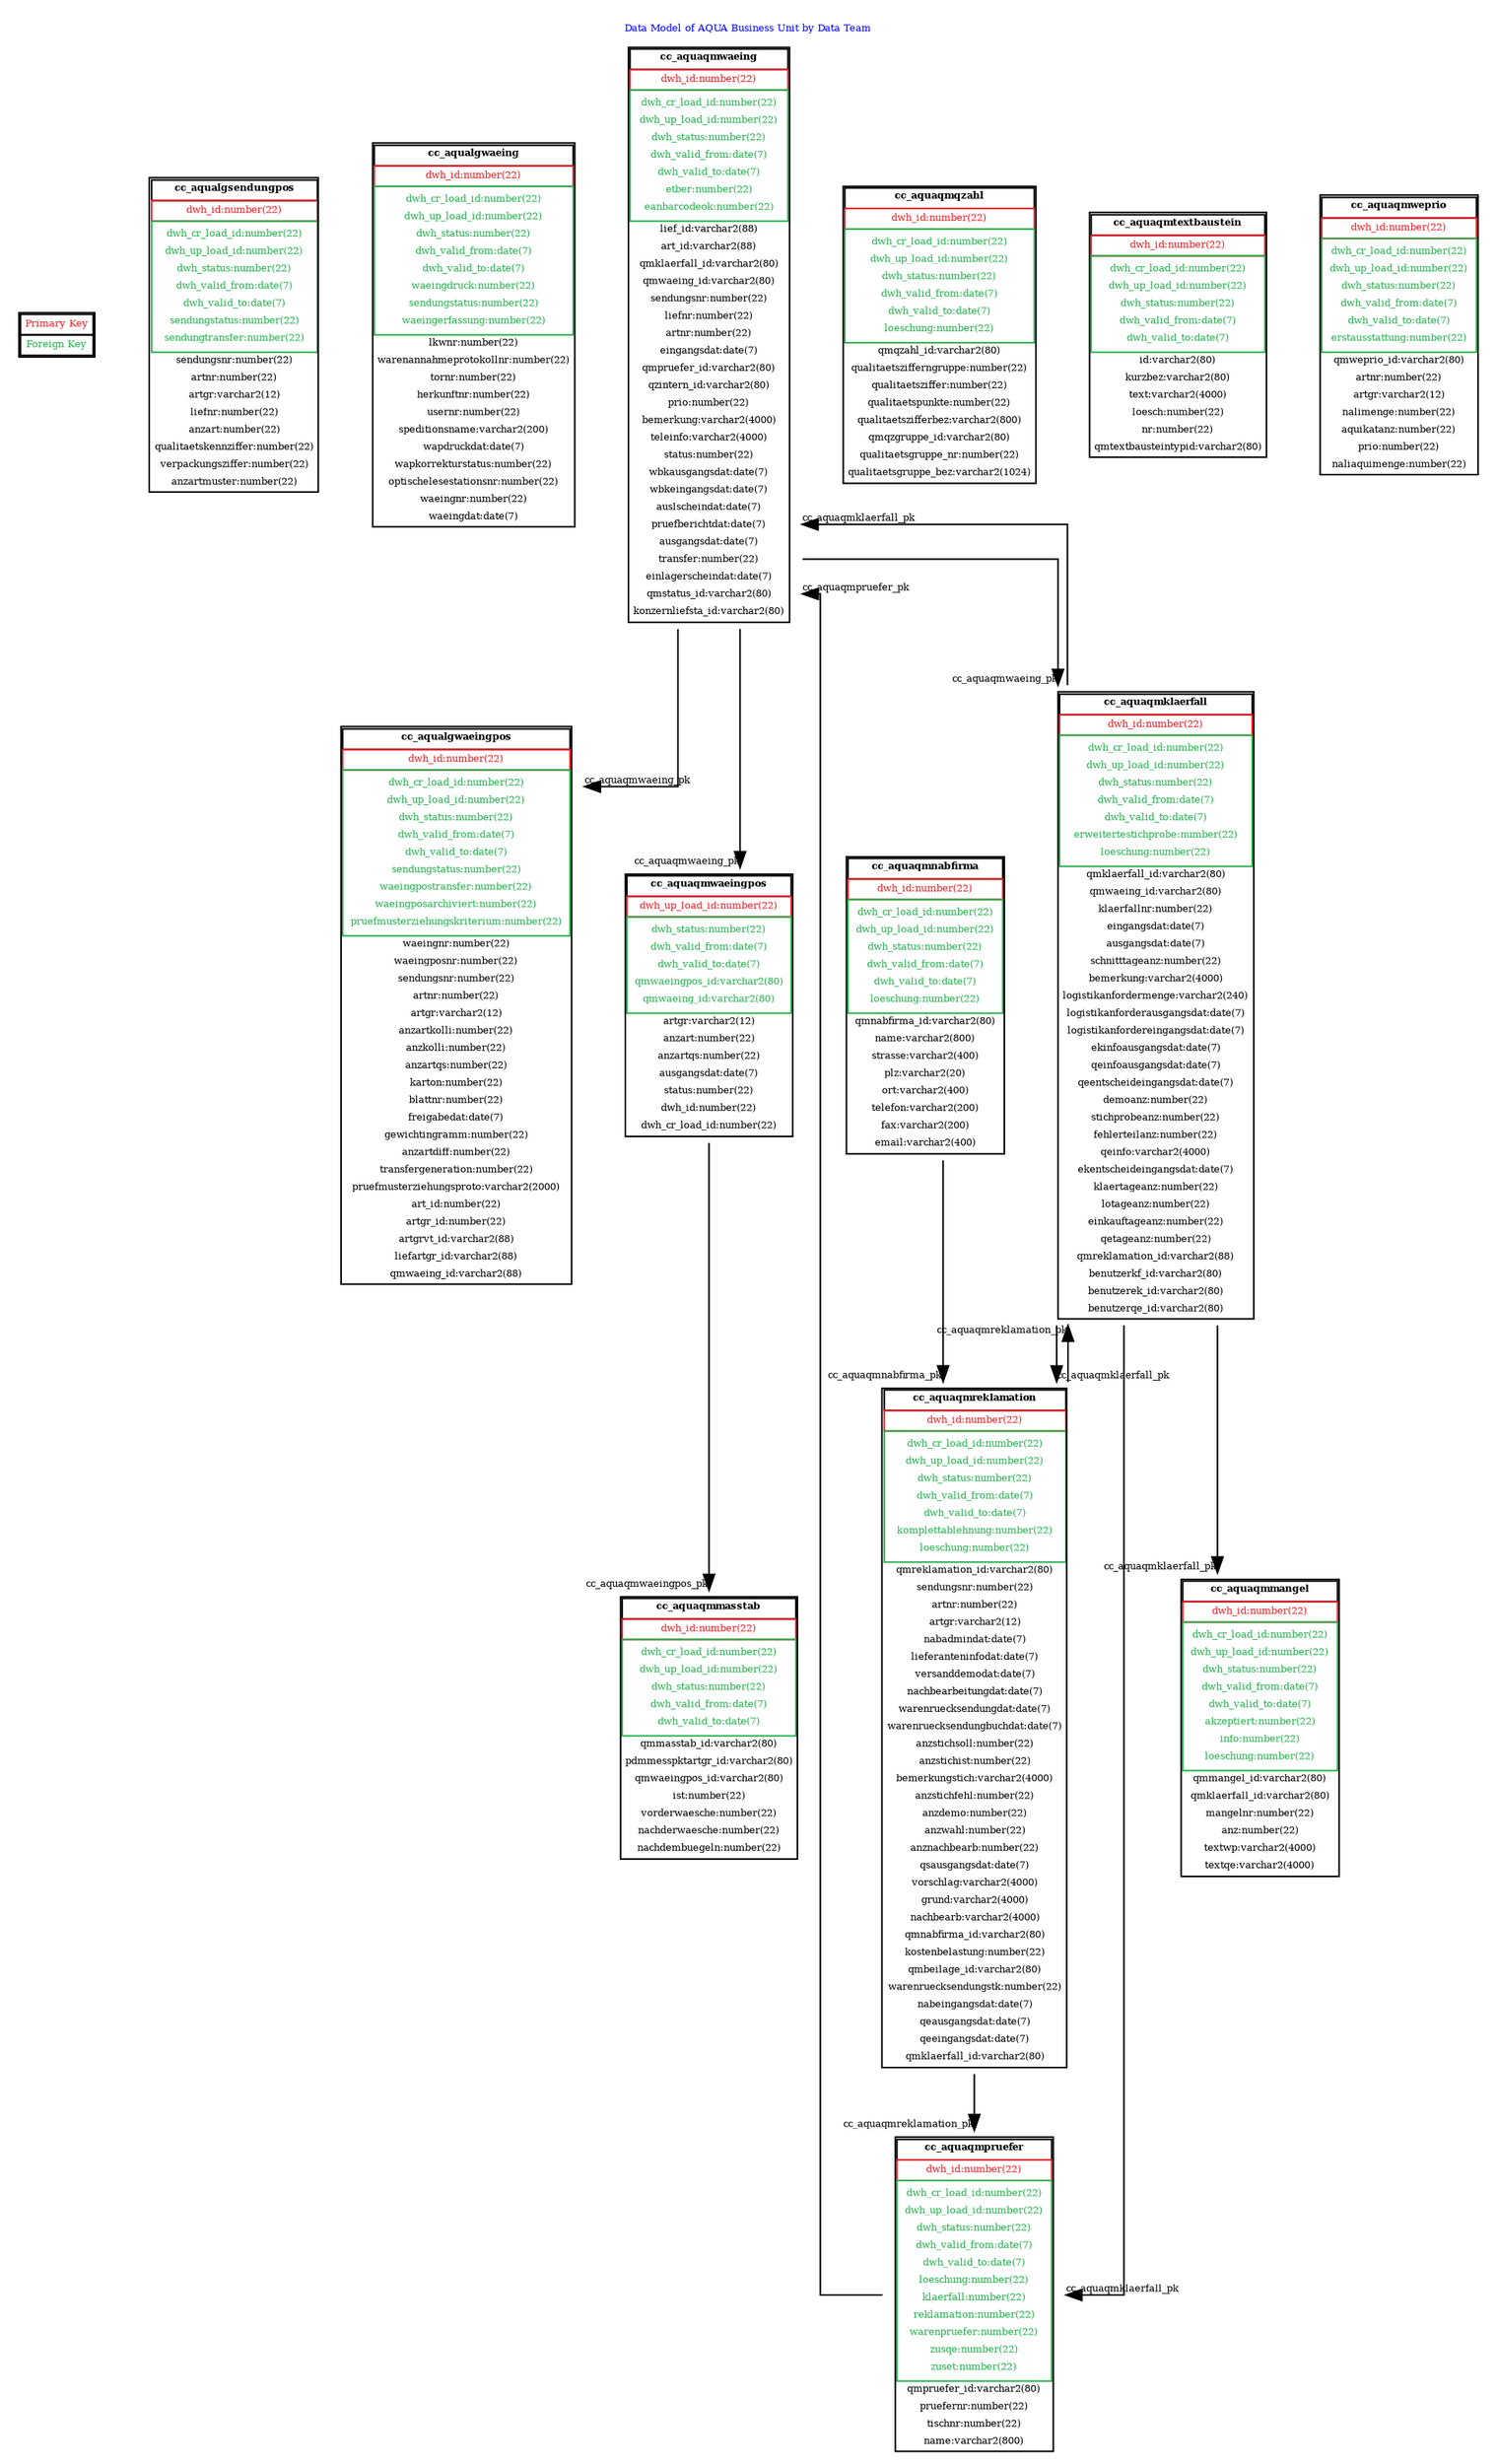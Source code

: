 digraph AQUABUSINESSUNIT4 {
	rankdir=TB splines=ortho
	labelloc=t
	label="\nData Model of AQUA Business Unit by Data Team"
	fontsize=6
	fontcolor=blue
	Legend [label=<<TABLE BORDER="1" CELLBORDER="1" CELLSPACING="0" CELLPADDING="2">
                        <TR><TD><FONT POINT-SIZE="6" COLOR="#ED1C24">Primary Key</FONT></TD></TR>
                        <TR><TD><FONT POINT-SIZE="6" COLOR="#22B14C">Foreign Key</FONT></TD></TR>
                      </TABLE>> shape=plaintext]
	cc_aqualgsendungpos [label=<<TABLE BORDER="1" CELLBORDER="1" CELLSPACING="0" CELLPADDING="2">
                    <TR><TD COLSPAN="2"><FONT POINT-SIZE="6"><B>cc_aqualgsendungpos</B></FONT></TD></TR>
                    <TR><TD COLSPAN="2" COLOR="#ED1C24"><FONT POINT-SIZE="6" COLOR="#ED1C24">dwh_id:number(22)</FONT></TD></TR>
                    <TR><TD COLSPAN="2" BORDER="1" COLOR="#22B14C"><TABLE BORDER="0" CELLBORDER="0" CELLSPACING="0"><TR><TD COLSPAN="2" BORDER="0"><FONT POINT-SIZE="6" COLOR="#22B14C">dwh_cr_load_id:number(22)</FONT></TD></TR><TR><TD COLSPAN="2" BORDER="0"><FONT POINT-SIZE="6" COLOR="#22B14C">dwh_up_load_id:number(22)</FONT></TD></TR><TR><TD COLSPAN="2" BORDER="0"><FONT POINT-SIZE="6" COLOR="#22B14C">dwh_status:number(22)</FONT></TD></TR><TR><TD COLSPAN="2" BORDER="0"><FONT POINT-SIZE="6" COLOR="#22B14C">dwh_valid_from:date(7)</FONT></TD></TR><TR><TD COLSPAN="2" BORDER="0"><FONT POINT-SIZE="6" COLOR="#22B14C">dwh_valid_to:date(7)</FONT></TD></TR><TR><TD COLSPAN="2" BORDER="0"><FONT POINT-SIZE="6" COLOR="#22B14C">sendungstatus:number(22)</FONT></TD></TR><TR><TD COLSPAN="2" BORDER="0"><FONT POINT-SIZE="6" COLOR="#22B14C">sendungtransfer:number(22)</FONT></TD></TR></TABLE></TD></TR><TR><TD COLSPAN="2" BORDER="0"><FONT POINT-SIZE="6">sendungsnr:number(22)</FONT></TD></TR><TR><TD COLSPAN="2" BORDER="0"><FONT POINT-SIZE="6">artnr:number(22)</FONT></TD></TR><TR><TD COLSPAN="2" BORDER="0"><FONT POINT-SIZE="6">artgr:varchar2(12)</FONT></TD></TR><TR><TD COLSPAN="2" BORDER="0"><FONT POINT-SIZE="6">liefnr:number(22)</FONT></TD></TR><TR><TD COLSPAN="2" BORDER="0"><FONT POINT-SIZE="6">anzart:number(22)</FONT></TD></TR><TR><TD COLSPAN="2" BORDER="0"><FONT POINT-SIZE="6">qualitaetskennziffer:number(22)</FONT></TD></TR><TR><TD COLSPAN="2" BORDER="0"><FONT POINT-SIZE="6">verpackungsziffer:number(22)</FONT></TD></TR><TR><TD COLSPAN="2" BORDER="0"><FONT POINT-SIZE="6">anzartmuster:number(22)</FONT></TD></TR></TABLE>> shape=plaintext]
	cc_aqualgwaeing [label=<<TABLE BORDER="1" CELLBORDER="1" CELLSPACING="0" CELLPADDING="2">
                    <TR><TD COLSPAN="2"><FONT POINT-SIZE="6"><B>cc_aqualgwaeing</B></FONT></TD></TR>
                    <TR><TD COLSPAN="2" COLOR="#ED1C24"><FONT POINT-SIZE="6" COLOR="#ED1C24">dwh_id:number(22)</FONT></TD></TR>
                    <TR><TD COLSPAN="2" BORDER="1" COLOR="#22B14C"><TABLE BORDER="0" CELLBORDER="0" CELLSPACING="0"><TR><TD COLSPAN="2" BORDER="0"><FONT POINT-SIZE="6" COLOR="#22B14C">dwh_cr_load_id:number(22)</FONT></TD></TR><TR><TD COLSPAN="2" BORDER="0"><FONT POINT-SIZE="6" COLOR="#22B14C">dwh_up_load_id:number(22)</FONT></TD></TR><TR><TD COLSPAN="2" BORDER="0"><FONT POINT-SIZE="6" COLOR="#22B14C">dwh_status:number(22)</FONT></TD></TR><TR><TD COLSPAN="2" BORDER="0"><FONT POINT-SIZE="6" COLOR="#22B14C">dwh_valid_from:date(7)</FONT></TD></TR><TR><TD COLSPAN="2" BORDER="0"><FONT POINT-SIZE="6" COLOR="#22B14C">dwh_valid_to:date(7)</FONT></TD></TR><TR><TD COLSPAN="2" BORDER="0"><FONT POINT-SIZE="6" COLOR="#22B14C">waeingdruck:number(22)</FONT></TD></TR><TR><TD COLSPAN="2" BORDER="0"><FONT POINT-SIZE="6" COLOR="#22B14C">sendungstatus:number(22)</FONT></TD></TR><TR><TD COLSPAN="2" BORDER="0"><FONT POINT-SIZE="6" COLOR="#22B14C">waeingerfassung:number(22)</FONT></TD></TR></TABLE></TD></TR><TR><TD COLSPAN="2" BORDER="0"><FONT POINT-SIZE="6">lkwnr:number(22)</FONT></TD></TR><TR><TD COLSPAN="2" BORDER="0"><FONT POINT-SIZE="6">warenannahmeprotokollnr:number(22)</FONT></TD></TR><TR><TD COLSPAN="2" BORDER="0"><FONT POINT-SIZE="6">tornr:number(22)</FONT></TD></TR><TR><TD COLSPAN="2" BORDER="0"><FONT POINT-SIZE="6">herkunftnr:number(22)</FONT></TD></TR><TR><TD COLSPAN="2" BORDER="0"><FONT POINT-SIZE="6">usernr:number(22)</FONT></TD></TR><TR><TD COLSPAN="2" BORDER="0"><FONT POINT-SIZE="6">speditionsname:varchar2(200)</FONT></TD></TR><TR><TD COLSPAN="2" BORDER="0"><FONT POINT-SIZE="6">wapdruckdat:date(7)</FONT></TD></TR><TR><TD COLSPAN="2" BORDER="0"><FONT POINT-SIZE="6">wapkorrekturstatus:number(22)</FONT></TD></TR><TR><TD COLSPAN="2" BORDER="0"><FONT POINT-SIZE="6">optischelesestationsnr:number(22)</FONT></TD></TR><TR><TD COLSPAN="2" BORDER="0"><FONT POINT-SIZE="6">waeingnr:number(22)</FONT></TD></TR><TR><TD COLSPAN="2" BORDER="0"><FONT POINT-SIZE="6">waeingdat:date(7)</FONT></TD></TR></TABLE>> shape=plaintext]
	cc_aqualgwaeingpos [label=<<TABLE BORDER="1" CELLBORDER="1" CELLSPACING="0" CELLPADDING="2">
                    <TR><TD COLSPAN="2"><FONT POINT-SIZE="6"><B>cc_aqualgwaeingpos</B></FONT></TD></TR>
                    <TR><TD COLSPAN="2" COLOR="#ED1C24"><FONT POINT-SIZE="6" COLOR="#ED1C24">dwh_id:number(22)</FONT></TD></TR>
                    <TR><TD COLSPAN="2" BORDER="1" COLOR="#22B14C"><TABLE BORDER="0" CELLBORDER="0" CELLSPACING="0"><TR><TD COLSPAN="2" BORDER="0"><FONT POINT-SIZE="6" COLOR="#22B14C">dwh_cr_load_id:number(22)</FONT></TD></TR><TR><TD COLSPAN="2" BORDER="0"><FONT POINT-SIZE="6" COLOR="#22B14C">dwh_up_load_id:number(22)</FONT></TD></TR><TR><TD COLSPAN="2" BORDER="0"><FONT POINT-SIZE="6" COLOR="#22B14C">dwh_status:number(22)</FONT></TD></TR><TR><TD COLSPAN="2" BORDER="0"><FONT POINT-SIZE="6" COLOR="#22B14C">dwh_valid_from:date(7)</FONT></TD></TR><TR><TD COLSPAN="2" BORDER="0"><FONT POINT-SIZE="6" COLOR="#22B14C">dwh_valid_to:date(7)</FONT></TD></TR><TR><TD COLSPAN="2" BORDER="0"><FONT POINT-SIZE="6" COLOR="#22B14C">sendungstatus:number(22)</FONT></TD></TR><TR><TD COLSPAN="2" BORDER="0"><FONT POINT-SIZE="6" COLOR="#22B14C">waeingpostransfer:number(22)</FONT></TD></TR><TR><TD COLSPAN="2" BORDER="0"><FONT POINT-SIZE="6" COLOR="#22B14C">waeingposarchiviert:number(22)</FONT></TD></TR><TR><TD COLSPAN="2" BORDER="0"><FONT POINT-SIZE="6" COLOR="#22B14C">pruefmusterziehungskriterium:number(22)</FONT></TD></TR></TABLE></TD></TR><TR><TD COLSPAN="2" BORDER="0"><FONT POINT-SIZE="6">waeingnr:number(22)</FONT></TD></TR><TR><TD COLSPAN="2" BORDER="0"><FONT POINT-SIZE="6">waeingposnr:number(22)</FONT></TD></TR><TR><TD COLSPAN="2" BORDER="0"><FONT POINT-SIZE="6">sendungsnr:number(22)</FONT></TD></TR><TR><TD COLSPAN="2" BORDER="0"><FONT POINT-SIZE="6">artnr:number(22)</FONT></TD></TR><TR><TD COLSPAN="2" BORDER="0"><FONT POINT-SIZE="6">artgr:varchar2(12)</FONT></TD></TR><TR><TD COLSPAN="2" BORDER="0"><FONT POINT-SIZE="6">anzartkolli:number(22)</FONT></TD></TR><TR><TD COLSPAN="2" BORDER="0"><FONT POINT-SIZE="6">anzkolli:number(22)</FONT></TD></TR><TR><TD COLSPAN="2" BORDER="0"><FONT POINT-SIZE="6">anzartqs:number(22)</FONT></TD></TR><TR><TD COLSPAN="2" BORDER="0"><FONT POINT-SIZE="6">karton:number(22)</FONT></TD></TR><TR><TD COLSPAN="2" BORDER="0"><FONT POINT-SIZE="6">blattnr:number(22)</FONT></TD></TR><TR><TD COLSPAN="2" BORDER="0"><FONT POINT-SIZE="6">freigabedat:date(7)</FONT></TD></TR><TR><TD COLSPAN="2" BORDER="0"><FONT POINT-SIZE="6">gewichtingramm:number(22)</FONT></TD></TR><TR><TD COLSPAN="2" BORDER="0"><FONT POINT-SIZE="6">anzartdiff:number(22)</FONT></TD></TR><TR><TD COLSPAN="2" BORDER="0"><FONT POINT-SIZE="6">transfergeneration:number(22)</FONT></TD></TR><TR><TD COLSPAN="2" BORDER="0"><FONT POINT-SIZE="6">pruefmusterziehungsproto:varchar2(2000)</FONT></TD></TR><TR><TD COLSPAN="2" BORDER="0"><FONT POINT-SIZE="6">art_id:number(22)</FONT></TD></TR><TR><TD COLSPAN="2" BORDER="0"><FONT POINT-SIZE="6">artgr_id:number(22)</FONT></TD></TR><TR><TD COLSPAN="2" BORDER="0"><FONT POINT-SIZE="6">artgrvt_id:varchar2(88)</FONT></TD></TR><TR><TD COLSPAN="2" BORDER="0"><FONT POINT-SIZE="6">liefartgr_id:varchar2(88)</FONT></TD></TR><TR><TD COLSPAN="2" BORDER="0"><FONT POINT-SIZE="6">qmwaeing_id:varchar2(88)</FONT></TD></TR></TABLE>> shape=plaintext]
	cc_aquaqmklaerfall [label=<<TABLE BORDER="1" CELLBORDER="1" CELLSPACING="0" CELLPADDING="2">
                    <TR><TD COLSPAN="2"><FONT POINT-SIZE="6"><B>cc_aquaqmklaerfall</B></FONT></TD></TR>
                    <TR><TD COLSPAN="2" COLOR="#ED1C24"><FONT POINT-SIZE="6" COLOR="#ED1C24">dwh_id:number(22)</FONT></TD></TR>
                    <TR><TD COLSPAN="2" BORDER="1" COLOR="#22B14C"><TABLE BORDER="0" CELLBORDER="0" CELLSPACING="0"><TR><TD COLSPAN="2" BORDER="0"><FONT POINT-SIZE="6" COLOR="#22B14C">dwh_cr_load_id:number(22)</FONT></TD></TR><TR><TD COLSPAN="2" BORDER="0"><FONT POINT-SIZE="6" COLOR="#22B14C">dwh_up_load_id:number(22)</FONT></TD></TR><TR><TD COLSPAN="2" BORDER="0"><FONT POINT-SIZE="6" COLOR="#22B14C">dwh_status:number(22)</FONT></TD></TR><TR><TD COLSPAN="2" BORDER="0"><FONT POINT-SIZE="6" COLOR="#22B14C">dwh_valid_from:date(7)</FONT></TD></TR><TR><TD COLSPAN="2" BORDER="0"><FONT POINT-SIZE="6" COLOR="#22B14C">dwh_valid_to:date(7)</FONT></TD></TR><TR><TD COLSPAN="2" BORDER="0"><FONT POINT-SIZE="6" COLOR="#22B14C">erweitertestichprobe:number(22)</FONT></TD></TR><TR><TD COLSPAN="2" BORDER="0"><FONT POINT-SIZE="6" COLOR="#22B14C">loeschung:number(22)</FONT></TD></TR></TABLE></TD></TR><TR><TD COLSPAN="2" BORDER="0"><FONT POINT-SIZE="6">qmklaerfall_id:varchar2(80)</FONT></TD></TR><TR><TD COLSPAN="2" BORDER="0"><FONT POINT-SIZE="6">qmwaeing_id:varchar2(80)</FONT></TD></TR><TR><TD COLSPAN="2" BORDER="0"><FONT POINT-SIZE="6">klaerfallnr:number(22)</FONT></TD></TR><TR><TD COLSPAN="2" BORDER="0"><FONT POINT-SIZE="6">eingangsdat:date(7)</FONT></TD></TR><TR><TD COLSPAN="2" BORDER="0"><FONT POINT-SIZE="6">ausgangsdat:date(7)</FONT></TD></TR><TR><TD COLSPAN="2" BORDER="0"><FONT POINT-SIZE="6">schnitttageanz:number(22)</FONT></TD></TR><TR><TD COLSPAN="2" BORDER="0"><FONT POINT-SIZE="6">bemerkung:varchar2(4000)</FONT></TD></TR><TR><TD COLSPAN="2" BORDER="0"><FONT POINT-SIZE="6">logistikanfordermenge:varchar2(240)</FONT></TD></TR><TR><TD COLSPAN="2" BORDER="0"><FONT POINT-SIZE="6">logistikanforderausgangsdat:date(7)</FONT></TD></TR><TR><TD COLSPAN="2" BORDER="0"><FONT POINT-SIZE="6">logistikanfordereingangsdat:date(7)</FONT></TD></TR><TR><TD COLSPAN="2" BORDER="0"><FONT POINT-SIZE="6">ekinfoausgangsdat:date(7)</FONT></TD></TR><TR><TD COLSPAN="2" BORDER="0"><FONT POINT-SIZE="6">qeinfoausgangsdat:date(7)</FONT></TD></TR><TR><TD COLSPAN="2" BORDER="0"><FONT POINT-SIZE="6">qeentscheideingangsdat:date(7)</FONT></TD></TR><TR><TD COLSPAN="2" BORDER="0"><FONT POINT-SIZE="6">demoanz:number(22)</FONT></TD></TR><TR><TD COLSPAN="2" BORDER="0"><FONT POINT-SIZE="6">stichprobeanz:number(22)</FONT></TD></TR><TR><TD COLSPAN="2" BORDER="0"><FONT POINT-SIZE="6">fehlerteilanz:number(22)</FONT></TD></TR><TR><TD COLSPAN="2" BORDER="0"><FONT POINT-SIZE="6">qeinfo:varchar2(4000)</FONT></TD></TR><TR><TD COLSPAN="2" BORDER="0"><FONT POINT-SIZE="6">ekentscheideingangsdat:date(7)</FONT></TD></TR><TR><TD COLSPAN="2" BORDER="0"><FONT POINT-SIZE="6">klaertageanz:number(22)</FONT></TD></TR><TR><TD COLSPAN="2" BORDER="0"><FONT POINT-SIZE="6">lotageanz:number(22)</FONT></TD></TR><TR><TD COLSPAN="2" BORDER="0"><FONT POINT-SIZE="6">einkauftageanz:number(22)</FONT></TD></TR><TR><TD COLSPAN="2" BORDER="0"><FONT POINT-SIZE="6">qetageanz:number(22)</FONT></TD></TR><TR><TD COLSPAN="2" BORDER="0"><FONT POINT-SIZE="6">qmreklamation_id:varchar2(88)</FONT></TD></TR><TR><TD COLSPAN="2" BORDER="0"><FONT POINT-SIZE="6">benutzerkf_id:varchar2(80)</FONT></TD></TR><TR><TD COLSPAN="2" BORDER="0"><FONT POINT-SIZE="6">benutzerek_id:varchar2(80)</FONT></TD></TR><TR><TD COLSPAN="2" BORDER="0"><FONT POINT-SIZE="6">benutzerqe_id:varchar2(80)</FONT></TD></TR></TABLE>> shape=plaintext]
	cc_aquaqmmangel [label=<<TABLE BORDER="1" CELLBORDER="1" CELLSPACING="0" CELLPADDING="2">
                    <TR><TD COLSPAN="2"><FONT POINT-SIZE="6"><B>cc_aquaqmmangel</B></FONT></TD></TR>
                    <TR><TD COLSPAN="2" COLOR="#ED1C24"><FONT POINT-SIZE="6" COLOR="#ED1C24">dwh_id:number(22)</FONT></TD></TR>
                    <TR><TD COLSPAN="2" BORDER="1" COLOR="#22B14C"><TABLE BORDER="0" CELLBORDER="0" CELLSPACING="0"><TR><TD COLSPAN="2" BORDER="0"><FONT POINT-SIZE="6" COLOR="#22B14C">dwh_cr_load_id:number(22)</FONT></TD></TR><TR><TD COLSPAN="2" BORDER="0"><FONT POINT-SIZE="6" COLOR="#22B14C">dwh_up_load_id:number(22)</FONT></TD></TR><TR><TD COLSPAN="2" BORDER="0"><FONT POINT-SIZE="6" COLOR="#22B14C">dwh_status:number(22)</FONT></TD></TR><TR><TD COLSPAN="2" BORDER="0"><FONT POINT-SIZE="6" COLOR="#22B14C">dwh_valid_from:date(7)</FONT></TD></TR><TR><TD COLSPAN="2" BORDER="0"><FONT POINT-SIZE="6" COLOR="#22B14C">dwh_valid_to:date(7)</FONT></TD></TR><TR><TD COLSPAN="2" BORDER="0"><FONT POINT-SIZE="6" COLOR="#22B14C">akzeptiert:number(22)</FONT></TD></TR><TR><TD COLSPAN="2" BORDER="0"><FONT POINT-SIZE="6" COLOR="#22B14C">info:number(22)</FONT></TD></TR><TR><TD COLSPAN="2" BORDER="0"><FONT POINT-SIZE="6" COLOR="#22B14C">loeschung:number(22)</FONT></TD></TR></TABLE></TD></TR><TR><TD COLSPAN="2" BORDER="0"><FONT POINT-SIZE="6">qmmangel_id:varchar2(80)</FONT></TD></TR><TR><TD COLSPAN="2" BORDER="0"><FONT POINT-SIZE="6">qmklaerfall_id:varchar2(80)</FONT></TD></TR><TR><TD COLSPAN="2" BORDER="0"><FONT POINT-SIZE="6">mangelnr:number(22)</FONT></TD></TR><TR><TD COLSPAN="2" BORDER="0"><FONT POINT-SIZE="6">anz:number(22)</FONT></TD></TR><TR><TD COLSPAN="2" BORDER="0"><FONT POINT-SIZE="6">textwp:varchar2(4000)</FONT></TD></TR><TR><TD COLSPAN="2" BORDER="0"><FONT POINT-SIZE="6">textqe:varchar2(4000)</FONT></TD></TR></TABLE>> shape=plaintext]
	cc_aquaqmmasstab [label=<<TABLE BORDER="1" CELLBORDER="1" CELLSPACING="0" CELLPADDING="2">
                    <TR><TD COLSPAN="2"><FONT POINT-SIZE="6"><B>cc_aquaqmmasstab</B></FONT></TD></TR>
                    <TR><TD COLSPAN="2" COLOR="#ED1C24"><FONT POINT-SIZE="6" COLOR="#ED1C24">dwh_id:number(22)</FONT></TD></TR>
                    <TR><TD COLSPAN="2" BORDER="1" COLOR="#22B14C"><TABLE BORDER="0" CELLBORDER="0" CELLSPACING="0"><TR><TD COLSPAN="2" BORDER="0"><FONT POINT-SIZE="6" COLOR="#22B14C">dwh_cr_load_id:number(22)</FONT></TD></TR><TR><TD COLSPAN="2" BORDER="0"><FONT POINT-SIZE="6" COLOR="#22B14C">dwh_up_load_id:number(22)</FONT></TD></TR><TR><TD COLSPAN="2" BORDER="0"><FONT POINT-SIZE="6" COLOR="#22B14C">dwh_status:number(22)</FONT></TD></TR><TR><TD COLSPAN="2" BORDER="0"><FONT POINT-SIZE="6" COLOR="#22B14C">dwh_valid_from:date(7)</FONT></TD></TR><TR><TD COLSPAN="2" BORDER="0"><FONT POINT-SIZE="6" COLOR="#22B14C">dwh_valid_to:date(7)</FONT></TD></TR></TABLE></TD></TR><TR><TD COLSPAN="2" BORDER="0"><FONT POINT-SIZE="6">qmmasstab_id:varchar2(80)</FONT></TD></TR><TR><TD COLSPAN="2" BORDER="0"><FONT POINT-SIZE="6">pdmmesspktartgr_id:varchar2(80)</FONT></TD></TR><TR><TD COLSPAN="2" BORDER="0"><FONT POINT-SIZE="6">qmwaeingpos_id:varchar2(80)</FONT></TD></TR><TR><TD COLSPAN="2" BORDER="0"><FONT POINT-SIZE="6">ist:number(22)</FONT></TD></TR><TR><TD COLSPAN="2" BORDER="0"><FONT POINT-SIZE="6">vorderwaesche:number(22)</FONT></TD></TR><TR><TD COLSPAN="2" BORDER="0"><FONT POINT-SIZE="6">nachderwaesche:number(22)</FONT></TD></TR><TR><TD COLSPAN="2" BORDER="0"><FONT POINT-SIZE="6">nachdembuegeln:number(22)</FONT></TD></TR></TABLE>> shape=plaintext]
	cc_aquaqmnabfirma [label=<<TABLE BORDER="1" CELLBORDER="1" CELLSPACING="0" CELLPADDING="2">
                    <TR><TD COLSPAN="2"><FONT POINT-SIZE="6"><B>cc_aquaqmnabfirma</B></FONT></TD></TR>
                    <TR><TD COLSPAN="2" COLOR="#ED1C24"><FONT POINT-SIZE="6" COLOR="#ED1C24">dwh_id:number(22)</FONT></TD></TR>
                    <TR><TD COLSPAN="2" BORDER="1" COLOR="#22B14C"><TABLE BORDER="0" CELLBORDER="0" CELLSPACING="0"><TR><TD COLSPAN="2" BORDER="0"><FONT POINT-SIZE="6" COLOR="#22B14C">dwh_cr_load_id:number(22)</FONT></TD></TR><TR><TD COLSPAN="2" BORDER="0"><FONT POINT-SIZE="6" COLOR="#22B14C">dwh_up_load_id:number(22)</FONT></TD></TR><TR><TD COLSPAN="2" BORDER="0"><FONT POINT-SIZE="6" COLOR="#22B14C">dwh_status:number(22)</FONT></TD></TR><TR><TD COLSPAN="2" BORDER="0"><FONT POINT-SIZE="6" COLOR="#22B14C">dwh_valid_from:date(7)</FONT></TD></TR><TR><TD COLSPAN="2" BORDER="0"><FONT POINT-SIZE="6" COLOR="#22B14C">dwh_valid_to:date(7)</FONT></TD></TR><TR><TD COLSPAN="2" BORDER="0"><FONT POINT-SIZE="6" COLOR="#22B14C">loeschung:number(22)</FONT></TD></TR></TABLE></TD></TR><TR><TD COLSPAN="2" BORDER="0"><FONT POINT-SIZE="6">qmnabfirma_id:varchar2(80)</FONT></TD></TR><TR><TD COLSPAN="2" BORDER="0"><FONT POINT-SIZE="6">name:varchar2(800)</FONT></TD></TR><TR><TD COLSPAN="2" BORDER="0"><FONT POINT-SIZE="6">strasse:varchar2(400)</FONT></TD></TR><TR><TD COLSPAN="2" BORDER="0"><FONT POINT-SIZE="6">plz:varchar2(20)</FONT></TD></TR><TR><TD COLSPAN="2" BORDER="0"><FONT POINT-SIZE="6">ort:varchar2(400)</FONT></TD></TR><TR><TD COLSPAN="2" BORDER="0"><FONT POINT-SIZE="6">telefon:varchar2(200)</FONT></TD></TR><TR><TD COLSPAN="2" BORDER="0"><FONT POINT-SIZE="6">fax:varchar2(200)</FONT></TD></TR><TR><TD COLSPAN="2" BORDER="0"><FONT POINT-SIZE="6">email:varchar2(400)</FONT></TD></TR></TABLE>> shape=plaintext]
	cc_aquaqmpruefer [label=<<TABLE BORDER="1" CELLBORDER="1" CELLSPACING="0" CELLPADDING="2">
                    <TR><TD COLSPAN="2"><FONT POINT-SIZE="6"><B>cc_aquaqmpruefer</B></FONT></TD></TR>
                    <TR><TD COLSPAN="2" COLOR="#ED1C24"><FONT POINT-SIZE="6" COLOR="#ED1C24">dwh_id:number(22)</FONT></TD></TR>
                    <TR><TD COLSPAN="2" BORDER="1" COLOR="#22B14C"><TABLE BORDER="0" CELLBORDER="0" CELLSPACING="0"><TR><TD COLSPAN="2" BORDER="0"><FONT POINT-SIZE="6" COLOR="#22B14C">dwh_cr_load_id:number(22)</FONT></TD></TR><TR><TD COLSPAN="2" BORDER="0"><FONT POINT-SIZE="6" COLOR="#22B14C">dwh_up_load_id:number(22)</FONT></TD></TR><TR><TD COLSPAN="2" BORDER="0"><FONT POINT-SIZE="6" COLOR="#22B14C">dwh_status:number(22)</FONT></TD></TR><TR><TD COLSPAN="2" BORDER="0"><FONT POINT-SIZE="6" COLOR="#22B14C">dwh_valid_from:date(7)</FONT></TD></TR><TR><TD COLSPAN="2" BORDER="0"><FONT POINT-SIZE="6" COLOR="#22B14C">dwh_valid_to:date(7)</FONT></TD></TR><TR><TD COLSPAN="2" BORDER="0"><FONT POINT-SIZE="6" COLOR="#22B14C">loeschung:number(22)</FONT></TD></TR><TR><TD COLSPAN="2" BORDER="0"><FONT POINT-SIZE="6" COLOR="#22B14C">klaerfall:number(22)</FONT></TD></TR><TR><TD COLSPAN="2" BORDER="0"><FONT POINT-SIZE="6" COLOR="#22B14C">reklamation:number(22)</FONT></TD></TR><TR><TD COLSPAN="2" BORDER="0"><FONT POINT-SIZE="6" COLOR="#22B14C">warenpruefer:number(22)</FONT></TD></TR><TR><TD COLSPAN="2" BORDER="0"><FONT POINT-SIZE="6" COLOR="#22B14C">zusqe:number(22)</FONT></TD></TR><TR><TD COLSPAN="2" BORDER="0"><FONT POINT-SIZE="6" COLOR="#22B14C">zuset:number(22)</FONT></TD></TR></TABLE></TD></TR><TR><TD COLSPAN="2" BORDER="0"><FONT POINT-SIZE="6">qmpruefer_id:varchar2(80)</FONT></TD></TR><TR><TD COLSPAN="2" BORDER="0"><FONT POINT-SIZE="6">pruefernr:number(22)</FONT></TD></TR><TR><TD COLSPAN="2" BORDER="0"><FONT POINT-SIZE="6">tischnr:number(22)</FONT></TD></TR><TR><TD COLSPAN="2" BORDER="0"><FONT POINT-SIZE="6">name:varchar2(800)</FONT></TD></TR></TABLE>> shape=plaintext]
	cc_aquaqmqzahl [label=<<TABLE BORDER="1" CELLBORDER="1" CELLSPACING="0" CELLPADDING="2">
                    <TR><TD COLSPAN="2"><FONT POINT-SIZE="6"><B>cc_aquaqmqzahl</B></FONT></TD></TR>
                    <TR><TD COLSPAN="2" COLOR="#ED1C24"><FONT POINT-SIZE="6" COLOR="#ED1C24">dwh_id:number(22)</FONT></TD></TR>
                    <TR><TD COLSPAN="2" BORDER="1" COLOR="#22B14C"><TABLE BORDER="0" CELLBORDER="0" CELLSPACING="0"><TR><TD COLSPAN="2" BORDER="0"><FONT POINT-SIZE="6" COLOR="#22B14C">dwh_cr_load_id:number(22)</FONT></TD></TR><TR><TD COLSPAN="2" BORDER="0"><FONT POINT-SIZE="6" COLOR="#22B14C">dwh_up_load_id:number(22)</FONT></TD></TR><TR><TD COLSPAN="2" BORDER="0"><FONT POINT-SIZE="6" COLOR="#22B14C">dwh_status:number(22)</FONT></TD></TR><TR><TD COLSPAN="2" BORDER="0"><FONT POINT-SIZE="6" COLOR="#22B14C">dwh_valid_from:date(7)</FONT></TD></TR><TR><TD COLSPAN="2" BORDER="0"><FONT POINT-SIZE="6" COLOR="#22B14C">dwh_valid_to:date(7)</FONT></TD></TR><TR><TD COLSPAN="2" BORDER="0"><FONT POINT-SIZE="6" COLOR="#22B14C">loeschung:number(22)</FONT></TD></TR></TABLE></TD></TR><TR><TD COLSPAN="2" BORDER="0"><FONT POINT-SIZE="6">qmqzahl_id:varchar2(80)</FONT></TD></TR><TR><TD COLSPAN="2" BORDER="0"><FONT POINT-SIZE="6">qualitaetszifferngruppe:number(22)</FONT></TD></TR><TR><TD COLSPAN="2" BORDER="0"><FONT POINT-SIZE="6">qualitaetsziffer:number(22)</FONT></TD></TR><TR><TD COLSPAN="2" BORDER="0"><FONT POINT-SIZE="6">qualitaetspunkte:number(22)</FONT></TD></TR><TR><TD COLSPAN="2" BORDER="0"><FONT POINT-SIZE="6">qualitaetszifferbez:varchar2(800)</FONT></TD></TR><TR><TD COLSPAN="2" BORDER="0"><FONT POINT-SIZE="6">qmqzgruppe_id:varchar2(80)</FONT></TD></TR><TR><TD COLSPAN="2" BORDER="0"><FONT POINT-SIZE="6">qualitaetsgruppe_nr:number(22)</FONT></TD></TR><TR><TD COLSPAN="2" BORDER="0"><FONT POINT-SIZE="6">qualitaetsgruppe_bez:varchar2(1024)</FONT></TD></TR></TABLE>> shape=plaintext]
	cc_aquaqmreklamation [label=<<TABLE BORDER="1" CELLBORDER="1" CELLSPACING="0" CELLPADDING="2">
                    <TR><TD COLSPAN="2"><FONT POINT-SIZE="6"><B>cc_aquaqmreklamation</B></FONT></TD></TR>
                    <TR><TD COLSPAN="2" COLOR="#ED1C24"><FONT POINT-SIZE="6" COLOR="#ED1C24">dwh_id:number(22)</FONT></TD></TR>
                    <TR><TD COLSPAN="2" BORDER="1" COLOR="#22B14C"><TABLE BORDER="0" CELLBORDER="0" CELLSPACING="0"><TR><TD COLSPAN="2" BORDER="0"><FONT POINT-SIZE="6" COLOR="#22B14C">dwh_cr_load_id:number(22)</FONT></TD></TR><TR><TD COLSPAN="2" BORDER="0"><FONT POINT-SIZE="6" COLOR="#22B14C">dwh_up_load_id:number(22)</FONT></TD></TR><TR><TD COLSPAN="2" BORDER="0"><FONT POINT-SIZE="6" COLOR="#22B14C">dwh_status:number(22)</FONT></TD></TR><TR><TD COLSPAN="2" BORDER="0"><FONT POINT-SIZE="6" COLOR="#22B14C">dwh_valid_from:date(7)</FONT></TD></TR><TR><TD COLSPAN="2" BORDER="0"><FONT POINT-SIZE="6" COLOR="#22B14C">dwh_valid_to:date(7)</FONT></TD></TR><TR><TD COLSPAN="2" BORDER="0"><FONT POINT-SIZE="6" COLOR="#22B14C">komplettablehnung:number(22)</FONT></TD></TR><TR><TD COLSPAN="2" BORDER="0"><FONT POINT-SIZE="6" COLOR="#22B14C">loeschung:number(22)</FONT></TD></TR></TABLE></TD></TR><TR><TD COLSPAN="2" BORDER="0"><FONT POINT-SIZE="6">qmreklamation_id:varchar2(80)</FONT></TD></TR><TR><TD COLSPAN="2" BORDER="0"><FONT POINT-SIZE="6">sendungsnr:number(22)</FONT></TD></TR><TR><TD COLSPAN="2" BORDER="0"><FONT POINT-SIZE="6">artnr:number(22)</FONT></TD></TR><TR><TD COLSPAN="2" BORDER="0"><FONT POINT-SIZE="6">artgr:varchar2(12)</FONT></TD></TR><TR><TD COLSPAN="2" BORDER="0"><FONT POINT-SIZE="6">nabadmindat:date(7)</FONT></TD></TR><TR><TD COLSPAN="2" BORDER="0"><FONT POINT-SIZE="6">lieferanteninfodat:date(7)</FONT></TD></TR><TR><TD COLSPAN="2" BORDER="0"><FONT POINT-SIZE="6">versanddemodat:date(7)</FONT></TD></TR><TR><TD COLSPAN="2" BORDER="0"><FONT POINT-SIZE="6">nachbearbeitungdat:date(7)</FONT></TD></TR><TR><TD COLSPAN="2" BORDER="0"><FONT POINT-SIZE="6">warenruecksendungdat:date(7)</FONT></TD></TR><TR><TD COLSPAN="2" BORDER="0"><FONT POINT-SIZE="6">warenruecksendungbuchdat:date(7)</FONT></TD></TR><TR><TD COLSPAN="2" BORDER="0"><FONT POINT-SIZE="6">anzstichsoll:number(22)</FONT></TD></TR><TR><TD COLSPAN="2" BORDER="0"><FONT POINT-SIZE="6">anzstichist:number(22)</FONT></TD></TR><TR><TD COLSPAN="2" BORDER="0"><FONT POINT-SIZE="6">bemerkungstich:varchar2(4000)</FONT></TD></TR><TR><TD COLSPAN="2" BORDER="0"><FONT POINT-SIZE="6">anzstichfehl:number(22)</FONT></TD></TR><TR><TD COLSPAN="2" BORDER="0"><FONT POINT-SIZE="6">anzdemo:number(22)</FONT></TD></TR><TR><TD COLSPAN="2" BORDER="0"><FONT POINT-SIZE="6">anzwahl:number(22)</FONT></TD></TR><TR><TD COLSPAN="2" BORDER="0"><FONT POINT-SIZE="6">anznachbearb:number(22)</FONT></TD></TR><TR><TD COLSPAN="2" BORDER="0"><FONT POINT-SIZE="6">qsausgangsdat:date(7)</FONT></TD></TR><TR><TD COLSPAN="2" BORDER="0"><FONT POINT-SIZE="6">vorschlag:varchar2(4000)</FONT></TD></TR><TR><TD COLSPAN="2" BORDER="0"><FONT POINT-SIZE="6">grund:varchar2(4000)</FONT></TD></TR><TR><TD COLSPAN="2" BORDER="0"><FONT POINT-SIZE="6">nachbearb:varchar2(4000)</FONT></TD></TR><TR><TD COLSPAN="2" BORDER="0"><FONT POINT-SIZE="6">qmnabfirma_id:varchar2(80)</FONT></TD></TR><TR><TD COLSPAN="2" BORDER="0"><FONT POINT-SIZE="6">kostenbelastung:number(22)</FONT></TD></TR><TR><TD COLSPAN="2" BORDER="0"><FONT POINT-SIZE="6">qmbeilage_id:varchar2(80)</FONT></TD></TR><TR><TD COLSPAN="2" BORDER="0"><FONT POINT-SIZE="6">warenruecksendungstk:number(22)</FONT></TD></TR><TR><TD COLSPAN="2" BORDER="0"><FONT POINT-SIZE="6">nabeingangsdat:date(7)</FONT></TD></TR><TR><TD COLSPAN="2" BORDER="0"><FONT POINT-SIZE="6">qeausgangsdat:date(7)</FONT></TD></TR><TR><TD COLSPAN="2" BORDER="0"><FONT POINT-SIZE="6">qeeingangsdat:date(7)</FONT></TD></TR><TR><TD COLSPAN="2" BORDER="0"><FONT POINT-SIZE="6">qmklaerfall_id:varchar2(80)</FONT></TD></TR></TABLE>> shape=plaintext]
	cc_aquaqmtextbaustein [label=<<TABLE BORDER="1" CELLBORDER="1" CELLSPACING="0" CELLPADDING="2">
                    <TR><TD COLSPAN="2"><FONT POINT-SIZE="6"><B>cc_aquaqmtextbaustein</B></FONT></TD></TR>
                    <TR><TD COLSPAN="2" COLOR="#ED1C24"><FONT POINT-SIZE="6" COLOR="#ED1C24">dwh_id:number(22)</FONT></TD></TR>
                    <TR><TD COLSPAN="2" BORDER="1" COLOR="#22B14C"><TABLE BORDER="0" CELLBORDER="0" CELLSPACING="0"><TR><TD COLSPAN="2" BORDER="0"><FONT POINT-SIZE="6" COLOR="#22B14C">dwh_cr_load_id:number(22)</FONT></TD></TR><TR><TD COLSPAN="2" BORDER="0"><FONT POINT-SIZE="6" COLOR="#22B14C">dwh_up_load_id:number(22)</FONT></TD></TR><TR><TD COLSPAN="2" BORDER="0"><FONT POINT-SIZE="6" COLOR="#22B14C">dwh_status:number(22)</FONT></TD></TR><TR><TD COLSPAN="2" BORDER="0"><FONT POINT-SIZE="6" COLOR="#22B14C">dwh_valid_from:date(7)</FONT></TD></TR><TR><TD COLSPAN="2" BORDER="0"><FONT POINT-SIZE="6" COLOR="#22B14C">dwh_valid_to:date(7)</FONT></TD></TR></TABLE></TD></TR><TR><TD COLSPAN="2" BORDER="0"><FONT POINT-SIZE="6">id:varchar2(80)</FONT></TD></TR><TR><TD COLSPAN="2" BORDER="0"><FONT POINT-SIZE="6">kurzbez:varchar2(80)</FONT></TD></TR><TR><TD COLSPAN="2" BORDER="0"><FONT POINT-SIZE="6">text:varchar2(4000)</FONT></TD></TR><TR><TD COLSPAN="2" BORDER="0"><FONT POINT-SIZE="6">loesch:number(22)</FONT></TD></TR><TR><TD COLSPAN="2" BORDER="0"><FONT POINT-SIZE="6">nr:number(22)</FONT></TD></TR><TR><TD COLSPAN="2" BORDER="0"><FONT POINT-SIZE="6">qmtextbausteintypid:varchar2(80)</FONT></TD></TR></TABLE>> shape=plaintext]
	cc_aquaqmwaeing [label=<<TABLE BORDER="1" CELLBORDER="1" CELLSPACING="0" CELLPADDING="2">
                    <TR><TD COLSPAN="2"><FONT POINT-SIZE="6"><B>cc_aquaqmwaeing</B></FONT></TD></TR>
                    <TR><TD COLSPAN="2" COLOR="#ED1C24"><FONT POINT-SIZE="6" COLOR="#ED1C24">dwh_id:number(22)</FONT></TD></TR>
                    <TR><TD COLSPAN="2" BORDER="1" COLOR="#22B14C"><TABLE BORDER="0" CELLBORDER="0" CELLSPACING="0"><TR><TD COLSPAN="2" BORDER="0"><FONT POINT-SIZE="6" COLOR="#22B14C">dwh_cr_load_id:number(22)</FONT></TD></TR><TR><TD COLSPAN="2" BORDER="0"><FONT POINT-SIZE="6" COLOR="#22B14C">dwh_up_load_id:number(22)</FONT></TD></TR><TR><TD COLSPAN="2" BORDER="0"><FONT POINT-SIZE="6" COLOR="#22B14C">dwh_status:number(22)</FONT></TD></TR><TR><TD COLSPAN="2" BORDER="0"><FONT POINT-SIZE="6" COLOR="#22B14C">dwh_valid_from:date(7)</FONT></TD></TR><TR><TD COLSPAN="2" BORDER="0"><FONT POINT-SIZE="6" COLOR="#22B14C">dwh_valid_to:date(7)</FONT></TD></TR><TR><TD COLSPAN="2" BORDER="0"><FONT POINT-SIZE="6" COLOR="#22B14C">etber:number(22)</FONT></TD></TR><TR><TD COLSPAN="2" BORDER="0"><FONT POINT-SIZE="6" COLOR="#22B14C">eanbarcodeok:number(22)</FONT></TD></TR></TABLE></TD></TR><TR><TD COLSPAN="2" BORDER="0"><FONT POINT-SIZE="6">lief_id:varchar2(88)</FONT></TD></TR><TR><TD COLSPAN="2" BORDER="0"><FONT POINT-SIZE="6">art_id:varchar2(88)</FONT></TD></TR><TR><TD COLSPAN="2" BORDER="0"><FONT POINT-SIZE="6">qmklaerfall_id:varchar2(80)</FONT></TD></TR><TR><TD COLSPAN="2" BORDER="0"><FONT POINT-SIZE="6">qmwaeing_id:varchar2(80)</FONT></TD></TR><TR><TD COLSPAN="2" BORDER="0"><FONT POINT-SIZE="6">sendungsnr:number(22)</FONT></TD></TR><TR><TD COLSPAN="2" BORDER="0"><FONT POINT-SIZE="6">liefnr:number(22)</FONT></TD></TR><TR><TD COLSPAN="2" BORDER="0"><FONT POINT-SIZE="6">artnr:number(22)</FONT></TD></TR><TR><TD COLSPAN="2" BORDER="0"><FONT POINT-SIZE="6">eingangsdat:date(7)</FONT></TD></TR><TR><TD COLSPAN="2" BORDER="0"><FONT POINT-SIZE="6">qmpruefer_id:varchar2(80)</FONT></TD></TR><TR><TD COLSPAN="2" BORDER="0"><FONT POINT-SIZE="6">qzintern_id:varchar2(80)</FONT></TD></TR><TR><TD COLSPAN="2" BORDER="0"><FONT POINT-SIZE="6">prio:number(22)</FONT></TD></TR><TR><TD COLSPAN="2" BORDER="0"><FONT POINT-SIZE="6">bemerkung:varchar2(4000)</FONT></TD></TR><TR><TD COLSPAN="2" BORDER="0"><FONT POINT-SIZE="6">teleinfo:varchar2(4000)</FONT></TD></TR><TR><TD COLSPAN="2" BORDER="0"><FONT POINT-SIZE="6">status:number(22)</FONT></TD></TR><TR><TD COLSPAN="2" BORDER="0"><FONT POINT-SIZE="6">wbkausgangsdat:date(7)</FONT></TD></TR><TR><TD COLSPAN="2" BORDER="0"><FONT POINT-SIZE="6">wbkeingangsdat:date(7)</FONT></TD></TR><TR><TD COLSPAN="2" BORDER="0"><FONT POINT-SIZE="6">auslscheindat:date(7)</FONT></TD></TR><TR><TD COLSPAN="2" BORDER="0"><FONT POINT-SIZE="6">pruefberichtdat:date(7)</FONT></TD></TR><TR><TD COLSPAN="2" BORDER="0"><FONT POINT-SIZE="6">ausgangsdat:date(7)</FONT></TD></TR><TR><TD COLSPAN="2" BORDER="0"><FONT POINT-SIZE="6">transfer:number(22)</FONT></TD></TR><TR><TD COLSPAN="2" BORDER="0"><FONT POINT-SIZE="6">einlagerscheindat:date(7)</FONT></TD></TR><TR><TD COLSPAN="2" BORDER="0"><FONT POINT-SIZE="6">qmstatus_id:varchar2(80)</FONT></TD></TR><TR><TD COLSPAN="2" BORDER="0"><FONT POINT-SIZE="6">konzernliefsta_id:varchar2(80)</FONT></TD></TR></TABLE>> shape=plaintext]
	cc_aquaqmwaeingpos [label=<<TABLE BORDER="1" CELLBORDER="1" CELLSPACING="0" CELLPADDING="2">
                    <TR><TD COLSPAN="2"><FONT POINT-SIZE="6"><B>cc_aquaqmwaeingpos</B></FONT></TD></TR>
                    <TR><TD COLSPAN="2" COLOR="#ED1C24"><FONT POINT-SIZE="6" COLOR="#ED1C24">dwh_up_load_id:number(22)</FONT></TD></TR>
                    <TR><TD COLSPAN="2" BORDER="1" COLOR="#22B14C"><TABLE BORDER="0" CELLBORDER="0" CELLSPACING="0"><TR><TD COLSPAN="2" BORDER="0"><FONT POINT-SIZE="6" COLOR="#22B14C">dwh_status:number(22)</FONT></TD></TR><TR><TD COLSPAN="2" BORDER="0"><FONT POINT-SIZE="6" COLOR="#22B14C">dwh_valid_from:date(7)</FONT></TD></TR><TR><TD COLSPAN="2" BORDER="0"><FONT POINT-SIZE="6" COLOR="#22B14C">dwh_valid_to:date(7)</FONT></TD></TR><TR><TD COLSPAN="2" BORDER="0"><FONT POINT-SIZE="6" COLOR="#22B14C">qmwaeingpos_id:varchar2(80)</FONT></TD></TR><TR><TD COLSPAN="2" BORDER="0"><FONT POINT-SIZE="6" COLOR="#22B14C">qmwaeing_id:varchar2(80)</FONT></TD></TR></TABLE></TD></TR><TR><TD COLSPAN="2" BORDER="0"><FONT POINT-SIZE="6">artgr:varchar2(12)</FONT></TD></TR><TR><TD COLSPAN="2" BORDER="0"><FONT POINT-SIZE="6">anzart:number(22)</FONT></TD></TR><TR><TD COLSPAN="2" BORDER="0"><FONT POINT-SIZE="6">anzartqs:number(22)</FONT></TD></TR><TR><TD COLSPAN="2" BORDER="0"><FONT POINT-SIZE="6">ausgangsdat:date(7)</FONT></TD></TR><TR><TD COLSPAN="2" BORDER="0"><FONT POINT-SIZE="6">status:number(22)</FONT></TD></TR><TR><TD COLSPAN="2" BORDER="0"><FONT POINT-SIZE="6">dwh_id:number(22)</FONT></TD></TR><TR><TD COLSPAN="2" BORDER="0"><FONT POINT-SIZE="6">dwh_cr_load_id:number(22)</FONT></TD></TR></TABLE>> shape=plaintext]
	cc_aquaqmweprio [label=<<TABLE BORDER="1" CELLBORDER="1" CELLSPACING="0" CELLPADDING="2">
                    <TR><TD COLSPAN="2"><FONT POINT-SIZE="6"><B>cc_aquaqmweprio</B></FONT></TD></TR>
                    <TR><TD COLSPAN="2" COLOR="#ED1C24"><FONT POINT-SIZE="6" COLOR="#ED1C24">dwh_id:number(22)</FONT></TD></TR>
                    <TR><TD COLSPAN="2" BORDER="1" COLOR="#22B14C"><TABLE BORDER="0" CELLBORDER="0" CELLSPACING="0"><TR><TD COLSPAN="2" BORDER="0"><FONT POINT-SIZE="6" COLOR="#22B14C">dwh_cr_load_id:number(22)</FONT></TD></TR><TR><TD COLSPAN="2" BORDER="0"><FONT POINT-SIZE="6" COLOR="#22B14C">dwh_up_load_id:number(22)</FONT></TD></TR><TR><TD COLSPAN="2" BORDER="0"><FONT POINT-SIZE="6" COLOR="#22B14C">dwh_status:number(22)</FONT></TD></TR><TR><TD COLSPAN="2" BORDER="0"><FONT POINT-SIZE="6" COLOR="#22B14C">dwh_valid_from:date(7)</FONT></TD></TR><TR><TD COLSPAN="2" BORDER="0"><FONT POINT-SIZE="6" COLOR="#22B14C">dwh_valid_to:date(7)</FONT></TD></TR><TR><TD COLSPAN="2" BORDER="0"><FONT POINT-SIZE="6" COLOR="#22B14C">erstausstattung:number(22)</FONT></TD></TR></TABLE></TD></TR><TR><TD COLSPAN="2" BORDER="0"><FONT POINT-SIZE="6">qmweprio_id:varchar2(80)</FONT></TD></TR><TR><TD COLSPAN="2" BORDER="0"><FONT POINT-SIZE="6">artnr:number(22)</FONT></TD></TR><TR><TD COLSPAN="2" BORDER="0"><FONT POINT-SIZE="6">artgr:varchar2(12)</FONT></TD></TR><TR><TD COLSPAN="2" BORDER="0"><FONT POINT-SIZE="6">nalimenge:number(22)</FONT></TD></TR><TR><TD COLSPAN="2" BORDER="0"><FONT POINT-SIZE="6">aquikatanz:number(22)</FONT></TD></TR><TR><TD COLSPAN="2" BORDER="0"><FONT POINT-SIZE="6">prio:number(22)</FONT></TD></TR><TR><TD COLSPAN="2" BORDER="0"><FONT POINT-SIZE="6">naliaquimenge:number(22)</FONT></TD></TR></TABLE>> shape=plaintext]
	cc_aquaqmwaeing -> cc_aqualgwaeingpos [fontsize=6 headlabel=cc_aquaqmwaeing_pk]
	cc_aquaqmwaeing -> cc_aquaqmklaerfall [fontsize=6 headlabel=cc_aquaqmwaeing_pk]
	cc_aquaqmreklamation -> cc_aquaqmklaerfall [fontsize=6 headlabel=cc_aquaqmreklamation_pk]
	cc_aquaqmklaerfall -> cc_aquaqmmangel [fontsize=6 headlabel=cc_aquaqmklaerfall_pk]
	cc_aquaqmwaeingpos -> cc_aquaqmmasstab [fontsize=6 headlabel=cc_aquaqmwaeingpos_pk]
	cc_aquaqmklaerfall -> cc_aquaqmpruefer [fontsize=6 headlabel=cc_aquaqmklaerfall_pk]
	cc_aquaqmreklamation -> cc_aquaqmpruefer [fontsize=6 headlabel=cc_aquaqmreklamation_pk]
	cc_aquaqmklaerfall -> cc_aquaqmreklamation [fontsize=6 headlabel=cc_aquaqmklaerfall_pk]
	cc_aquaqmnabfirma -> cc_aquaqmreklamation [fontsize=6 headlabel=cc_aquaqmnabfirma_pk]
	cc_aquaqmklaerfall -> cc_aquaqmwaeing [fontsize=6 headlabel=cc_aquaqmklaerfall_pk]
	cc_aquaqmpruefer -> cc_aquaqmwaeing [fontsize=6 headlabel=cc_aquaqmpruefer_pk]
	cc_aquaqmwaeing -> cc_aquaqmwaeingpos [fontsize=6 headlabel=cc_aquaqmwaeing_pk]
}
